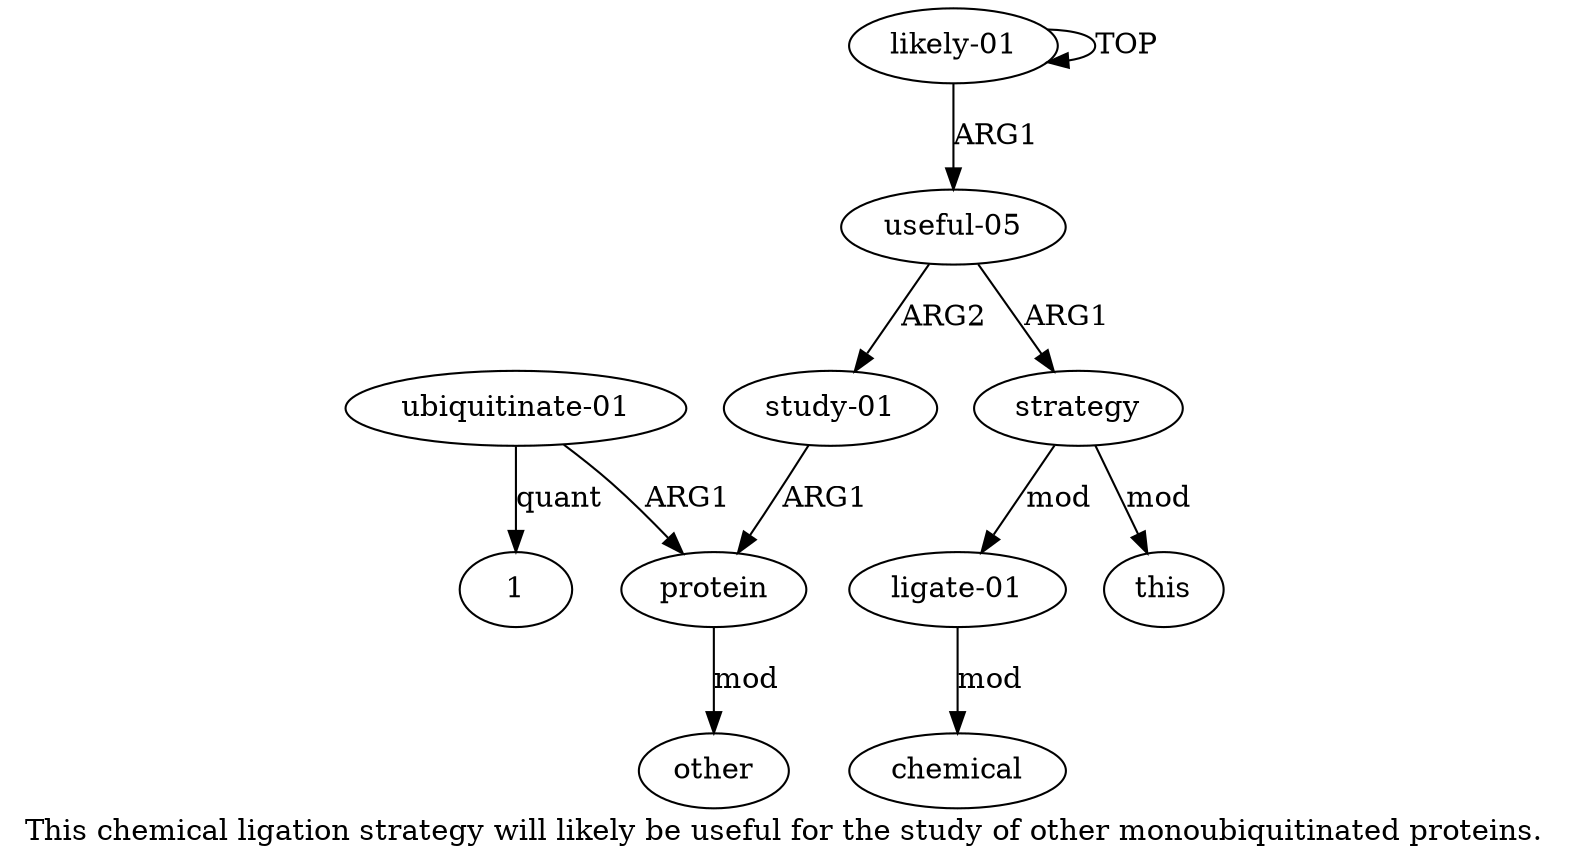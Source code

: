 digraph  {
	graph [label="This chemical ligation strategy will likely be useful for the study of other monoubiquitinated proteins."];
	node [label="\N"];
	"a8 1"	 [color=black,
		gold_ind=-1,
		gold_label=1,
		label=1,
		test_ind=-1,
		test_label=1];
	a1	 [color=black,
		gold_ind=1,
		gold_label="useful-05",
		label="useful-05",
		test_ind=1,
		test_label="useful-05"];
	a2	 [color=black,
		gold_ind=2,
		gold_label=strategy,
		label=strategy,
		test_ind=2,
		test_label=strategy];
	a1 -> a2 [key=0,
	color=black,
	gold_label=ARG1,
	label=ARG1,
	test_label=ARG1];
a6 [color=black,
	gold_ind=6,
	gold_label="study-01",
	label="study-01",
	test_ind=6,
	test_label="study-01"];
a1 -> a6 [key=0,
color=black,
gold_label=ARG2,
label=ARG2,
test_label=ARG2];
a0 [color=black,
gold_ind=0,
gold_label="likely-01",
label="likely-01",
test_ind=0,
test_label="likely-01"];
a0 -> a1 [key=0,
color=black,
gold_label=ARG1,
label=ARG1,
test_label=ARG1];
a0 -> a0 [key=0,
color=black,
gold_label=TOP,
label=TOP,
test_label=TOP];
a3 [color=black,
gold_ind=3,
gold_label="ligate-01",
label="ligate-01",
test_ind=3,
test_label="ligate-01"];
a4 [color=black,
gold_ind=4,
gold_label=chemical,
label=chemical,
test_ind=4,
test_label=chemical];
a3 -> a4 [key=0,
color=black,
gold_label=mod,
label=mod,
test_label=mod];
a2 -> a3 [key=0,
color=black,
gold_label=mod,
label=mod,
test_label=mod];
a5 [color=black,
gold_ind=5,
gold_label=this,
label=this,
test_ind=5,
test_label=this];
a2 -> a5 [key=0,
color=black,
gold_label=mod,
label=mod,
test_label=mod];
a7 [color=black,
gold_ind=7,
gold_label=protein,
label=protein,
test_ind=7,
test_label=protein];
a9 [color=black,
gold_ind=9,
gold_label=other,
label=other,
test_ind=9,
test_label=other];
a7 -> a9 [key=0,
color=black,
gold_label=mod,
label=mod,
test_label=mod];
a6 -> a7 [key=0,
color=black,
gold_label=ARG1,
label=ARG1,
test_label=ARG1];
a8 [color=black,
gold_ind=8,
gold_label="ubiquitinate-01",
label="ubiquitinate-01",
test_ind=8,
test_label="ubiquitinate-01"];
a8 -> "a8 1" [key=0,
color=black,
gold_label=quant,
label=quant,
test_label=quant];
a8 -> a7 [key=0,
color=black,
gold_label=ARG1,
label=ARG1,
test_label=ARG1];
}
